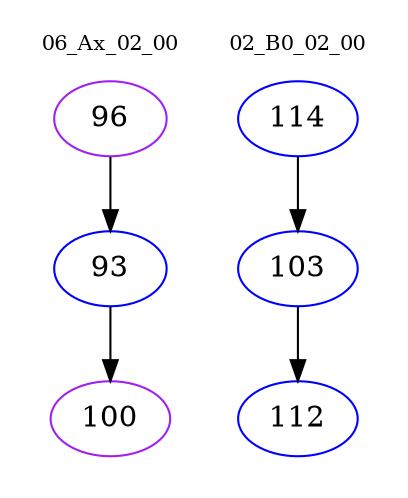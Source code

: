digraph{
subgraph cluster_0 {
color = white
label = "06_Ax_02_00";
fontsize=10;
T0_96 [label="96", color="purple"]
T0_96 -> T0_93 [color="black"]
T0_93 [label="93", color="blue"]
T0_93 -> T0_100 [color="black"]
T0_100 [label="100", color="purple"]
}
subgraph cluster_1 {
color = white
label = "02_B0_02_00";
fontsize=10;
T1_114 [label="114", color="blue"]
T1_114 -> T1_103 [color="black"]
T1_103 [label="103", color="blue"]
T1_103 -> T1_112 [color="black"]
T1_112 [label="112", color="blue"]
}
}
